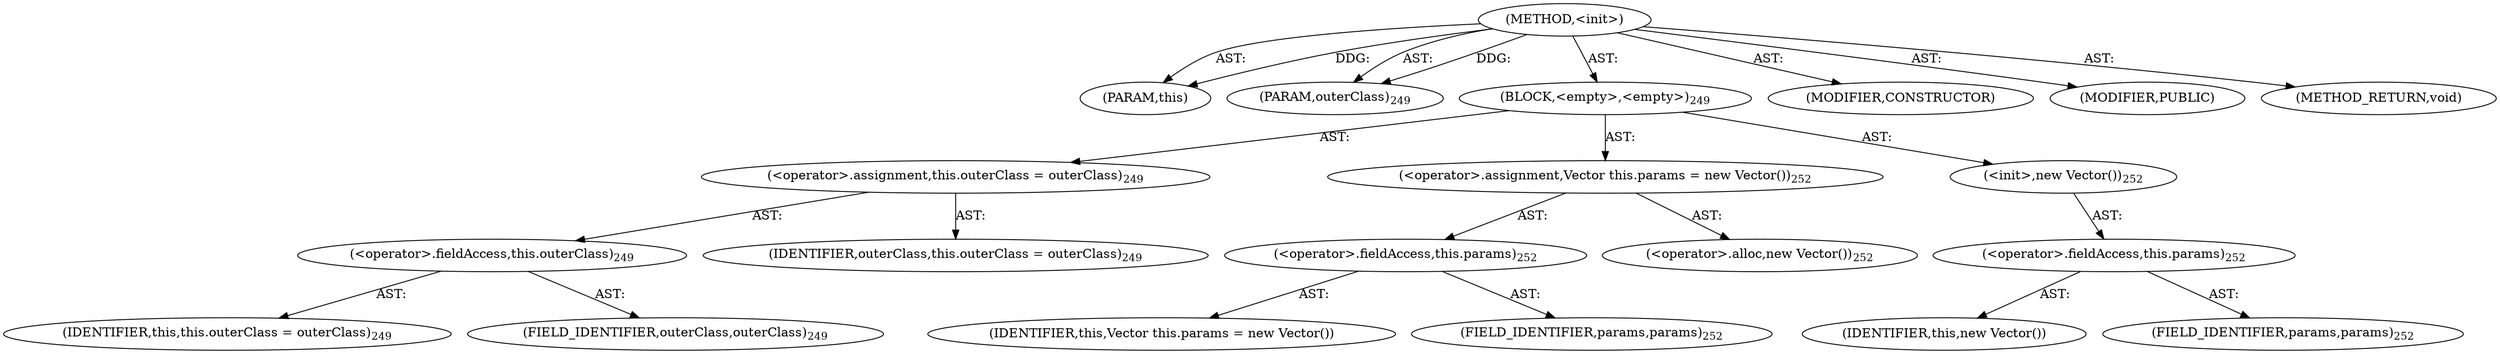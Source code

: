 digraph "&lt;init&gt;" {  
"111669149710" [label = <(METHOD,&lt;init&gt;)> ]
"115964117000" [label = <(PARAM,this)> ]
"115964117001" [label = <(PARAM,outerClass)<SUB>249</SUB>> ]
"25769803793" [label = <(BLOCK,&lt;empty&gt;,&lt;empty&gt;)<SUB>249</SUB>> ]
"30064771111" [label = <(&lt;operator&gt;.assignment,this.outerClass = outerClass)<SUB>249</SUB>> ]
"30064771112" [label = <(&lt;operator&gt;.fieldAccess,this.outerClass)<SUB>249</SUB>> ]
"68719476746" [label = <(IDENTIFIER,this,this.outerClass = outerClass)<SUB>249</SUB>> ]
"55834574865" [label = <(FIELD_IDENTIFIER,outerClass,outerClass)<SUB>249</SUB>> ]
"68719476747" [label = <(IDENTIFIER,outerClass,this.outerClass = outerClass)<SUB>249</SUB>> ]
"30064771113" [label = <(&lt;operator&gt;.assignment,Vector this.params = new Vector())<SUB>252</SUB>> ]
"30064771114" [label = <(&lt;operator&gt;.fieldAccess,this.params)<SUB>252</SUB>> ]
"68719476879" [label = <(IDENTIFIER,this,Vector this.params = new Vector())> ]
"55834574866" [label = <(FIELD_IDENTIFIER,params,params)<SUB>252</SUB>> ]
"30064771115" [label = <(&lt;operator&gt;.alloc,new Vector())<SUB>252</SUB>> ]
"30064771116" [label = <(&lt;init&gt;,new Vector())<SUB>252</SUB>> ]
"30064771117" [label = <(&lt;operator&gt;.fieldAccess,this.params)<SUB>252</SUB>> ]
"68719476880" [label = <(IDENTIFIER,this,new Vector())> ]
"55834574867" [label = <(FIELD_IDENTIFIER,params,params)<SUB>252</SUB>> ]
"133143986211" [label = <(MODIFIER,CONSTRUCTOR)> ]
"133143986212" [label = <(MODIFIER,PUBLIC)> ]
"128849018894" [label = <(METHOD_RETURN,void)> ]
  "111669149710" -> "115964117000"  [ label = "AST: "] 
  "111669149710" -> "115964117001"  [ label = "AST: "] 
  "111669149710" -> "25769803793"  [ label = "AST: "] 
  "111669149710" -> "133143986211"  [ label = "AST: "] 
  "111669149710" -> "133143986212"  [ label = "AST: "] 
  "111669149710" -> "128849018894"  [ label = "AST: "] 
  "25769803793" -> "30064771111"  [ label = "AST: "] 
  "25769803793" -> "30064771113"  [ label = "AST: "] 
  "25769803793" -> "30064771116"  [ label = "AST: "] 
  "30064771111" -> "30064771112"  [ label = "AST: "] 
  "30064771111" -> "68719476747"  [ label = "AST: "] 
  "30064771112" -> "68719476746"  [ label = "AST: "] 
  "30064771112" -> "55834574865"  [ label = "AST: "] 
  "30064771113" -> "30064771114"  [ label = "AST: "] 
  "30064771113" -> "30064771115"  [ label = "AST: "] 
  "30064771114" -> "68719476879"  [ label = "AST: "] 
  "30064771114" -> "55834574866"  [ label = "AST: "] 
  "30064771116" -> "30064771117"  [ label = "AST: "] 
  "30064771117" -> "68719476880"  [ label = "AST: "] 
  "30064771117" -> "55834574867"  [ label = "AST: "] 
  "111669149710" -> "115964117000"  [ label = "DDG: "] 
  "111669149710" -> "115964117001"  [ label = "DDG: "] 
}
